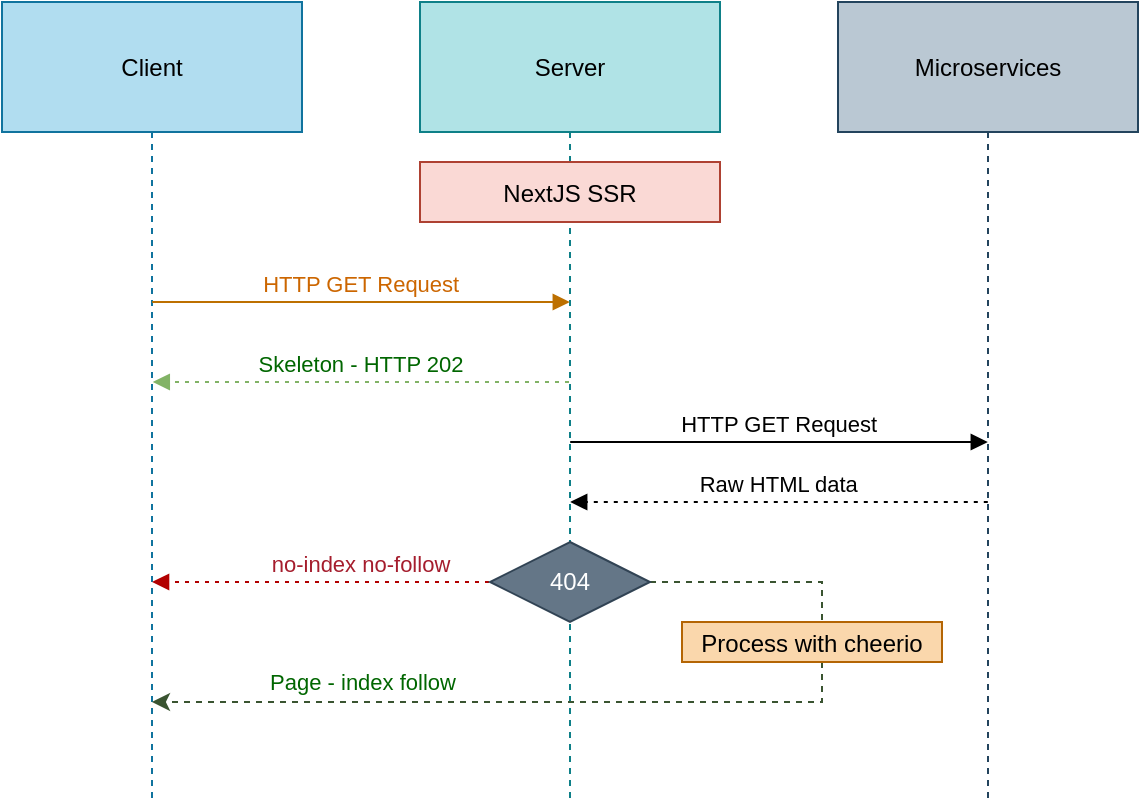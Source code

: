 <mxfile version="24.6.3" type="device">
  <diagram name="Page-1" id="70qw56A--3L_OB82kuiK">
    <mxGraphModel dx="570" dy="436" grid="1" gridSize="10" guides="1" tooltips="1" connect="1" arrows="1" fold="1" page="1" pageScale="1" pageWidth="850" pageHeight="1100" math="0" shadow="0">
      <root>
        <mxCell id="0" />
        <mxCell id="1" parent="0" />
        <mxCell id="2" value="Client" style="shape=umlLifeline;perimeter=lifelinePerimeter;whiteSpace=wrap;container=1;dropTarget=0;collapsible=0;recursiveResize=0;outlineConnect=0;portConstraint=eastwest;newEdgeStyle={&quot;edgeStyle&quot;:&quot;elbowEdgeStyle&quot;,&quot;elbow&quot;:&quot;vertical&quot;,&quot;curved&quot;:0,&quot;rounded&quot;:0};size=65;labelBackgroundColor=none;labelBorderColor=none;textShadow=0;fillColor=#b1ddf0;strokeColor=#10739e;" parent="1" vertex="1">
          <mxGeometry width="150" height="400" as="geometry" />
        </mxCell>
        <mxCell id="3" value="Server" style="shape=umlLifeline;perimeter=lifelinePerimeter;whiteSpace=wrap;container=1;dropTarget=0;collapsible=0;recursiveResize=0;outlineConnect=0;portConstraint=eastwest;newEdgeStyle={&quot;edgeStyle&quot;:&quot;elbowEdgeStyle&quot;,&quot;elbow&quot;:&quot;vertical&quot;,&quot;curved&quot;:0,&quot;rounded&quot;:0};size=65;labelBackgroundColor=none;labelBorderColor=none;textShadow=0;fillColor=#b0e3e6;strokeColor=#0e8088;" parent="1" vertex="1">
          <mxGeometry x="209" width="150" height="400" as="geometry" />
        </mxCell>
        <mxCell id="4" value="Microservices" style="shape=umlLifeline;perimeter=lifelinePerimeter;whiteSpace=wrap;container=1;dropTarget=0;collapsible=0;recursiveResize=0;outlineConnect=0;portConstraint=eastwest;newEdgeStyle={&quot;edgeStyle&quot;:&quot;elbowEdgeStyle&quot;,&quot;elbow&quot;:&quot;vertical&quot;,&quot;curved&quot;:0,&quot;rounded&quot;:0};size=65;labelBackgroundColor=none;labelBorderColor=none;textShadow=0;fillColor=#bac8d3;strokeColor=#23445d;" parent="1" vertex="1">
          <mxGeometry x="418" width="150" height="400" as="geometry" />
        </mxCell>
        <mxCell id="5" value="HTTP GET Request" style="verticalAlign=bottom;endArrow=block;edgeStyle=elbowEdgeStyle;elbow=vertical;curved=0;rounded=0;labelBackgroundColor=none;fontColor=#CC6600;labelBorderColor=none;textShadow=0;fillColor=#f0a30a;strokeColor=#BD7000;" parent="1" edge="1">
          <mxGeometry relative="1" as="geometry">
            <Array as="points">
              <mxPoint x="188.4" y="150" />
            </Array>
            <mxPoint x="75.1" y="150" as="sourcePoint" />
            <mxPoint x="283.9" y="150" as="targetPoint" />
          </mxGeometry>
        </mxCell>
        <mxCell id="6" value="HTTP GET Request" style="verticalAlign=bottom;endArrow=block;edgeStyle=elbowEdgeStyle;elbow=vertical;curved=0;rounded=0;labelBackgroundColor=none;fontColor=default;labelBorderColor=none;textShadow=0;" parent="1" edge="1">
          <mxGeometry relative="1" as="geometry">
            <Array as="points">
              <mxPoint x="397.4" y="220" />
            </Array>
            <mxPoint x="284.1" y="220" as="sourcePoint" />
            <mxPoint x="492.9" y="220" as="targetPoint" />
          </mxGeometry>
        </mxCell>
        <mxCell id="7" value="Raw HTML data" style="verticalAlign=bottom;endArrow=block;edgeStyle=elbowEdgeStyle;elbow=vertical;curved=0;rounded=0;dashed=1;dashPattern=2 3;labelBackgroundColor=none;fontColor=default;labelBorderColor=none;textShadow=0;" parent="1" edge="1">
          <mxGeometry relative="1" as="geometry">
            <Array as="points">
              <mxPoint x="400.4" y="250" />
            </Array>
            <mxPoint x="492.9" y="250" as="sourcePoint" />
            <mxPoint x="284.1" y="250" as="targetPoint" />
          </mxGeometry>
        </mxCell>
        <mxCell id="8" value="no-index no-follow" style="verticalAlign=bottom;endArrow=block;edgeStyle=elbowEdgeStyle;elbow=vertical;curved=0;rounded=0;dashed=1;dashPattern=2 3;labelBackgroundColor=none;fontColor=#a51d2d;labelBorderColor=none;textShadow=0;fillColor=#e51400;strokeColor=#B20000;" parent="1" edge="1">
          <mxGeometry relative="1" as="geometry">
            <Array as="points">
              <mxPoint x="191" y="290" />
            </Array>
            <mxPoint x="283.5" y="290" as="sourcePoint" />
            <mxPoint x="75.035" y="290" as="targetPoint" />
          </mxGeometry>
        </mxCell>
        <mxCell id="9" value="NextJS SSR" style="labelBackgroundColor=none;labelBorderColor=none;textShadow=0;fillColor=#fad9d5;strokeColor=#ae4132;" parent="1" vertex="1">
          <mxGeometry x="209" y="80" width="150" height="30" as="geometry" />
        </mxCell>
        <mxCell id="Y0z5nVc8tFgQkvjTNX6Q-11" value="Skeleton - HTTP 202" style="verticalAlign=bottom;endArrow=block;edgeStyle=elbowEdgeStyle;elbow=horizontal;curved=0;rounded=0;dashed=1;dashPattern=2 3;labelBackgroundColor=none;fontColor=#006600;labelBorderColor=none;textShadow=0;fillColor=#d5e8d4;strokeColor=#82b366;gradientColor=#97d077;" parent="1" edge="1">
          <mxGeometry relative="1" as="geometry">
            <Array as="points">
              <mxPoint x="191.4" y="190" />
            </Array>
            <mxPoint x="283.5" y="190" as="sourcePoint" />
            <mxPoint x="75.4" y="190" as="targetPoint" />
          </mxGeometry>
        </mxCell>
        <mxCell id="h81r-gxTj9TinT1SAUXK-10" style="edgeStyle=orthogonalEdgeStyle;rounded=0;orthogonalLoop=1;jettySize=auto;html=1;dashed=1;fillColor=#6d8764;strokeColor=#3A5431;" edge="1" parent="1" source="h81r-gxTj9TinT1SAUXK-9">
          <mxGeometry relative="1" as="geometry">
            <mxPoint x="74.987" y="350" as="targetPoint" />
            <Array as="points">
              <mxPoint x="410" y="290" />
              <mxPoint x="410" y="350" />
            </Array>
          </mxGeometry>
        </mxCell>
        <mxCell id="h81r-gxTj9TinT1SAUXK-12" value="Page - index follow" style="edgeLabel;html=1;align=center;verticalAlign=middle;resizable=0;points=[];fontColor=#006600;labelBackgroundColor=none;" vertex="1" connectable="0" parent="h81r-gxTj9TinT1SAUXK-10">
          <mxGeometry x="0.226" relative="1" as="geometry">
            <mxPoint x="-81" y="-10" as="offset" />
          </mxGeometry>
        </mxCell>
        <mxCell id="Y0z5nVc8tFgQkvjTNX6Q-12" value="Process with cheerio" style="labelBackgroundColor=none;labelBorderColor=none;textShadow=0;fillColor=#fad7ac;strokeColor=#b46504;" parent="1" vertex="1">
          <mxGeometry x="340" y="310" width="130" height="20" as="geometry" />
        </mxCell>
        <mxCell id="h81r-gxTj9TinT1SAUXK-9" value="404" style="rhombus;whiteSpace=wrap;html=1;fillColor=#647687;fontColor=#ffffff;strokeColor=#314354;" vertex="1" parent="1">
          <mxGeometry x="244" y="270" width="80" height="40" as="geometry" />
        </mxCell>
      </root>
    </mxGraphModel>
  </diagram>
</mxfile>
